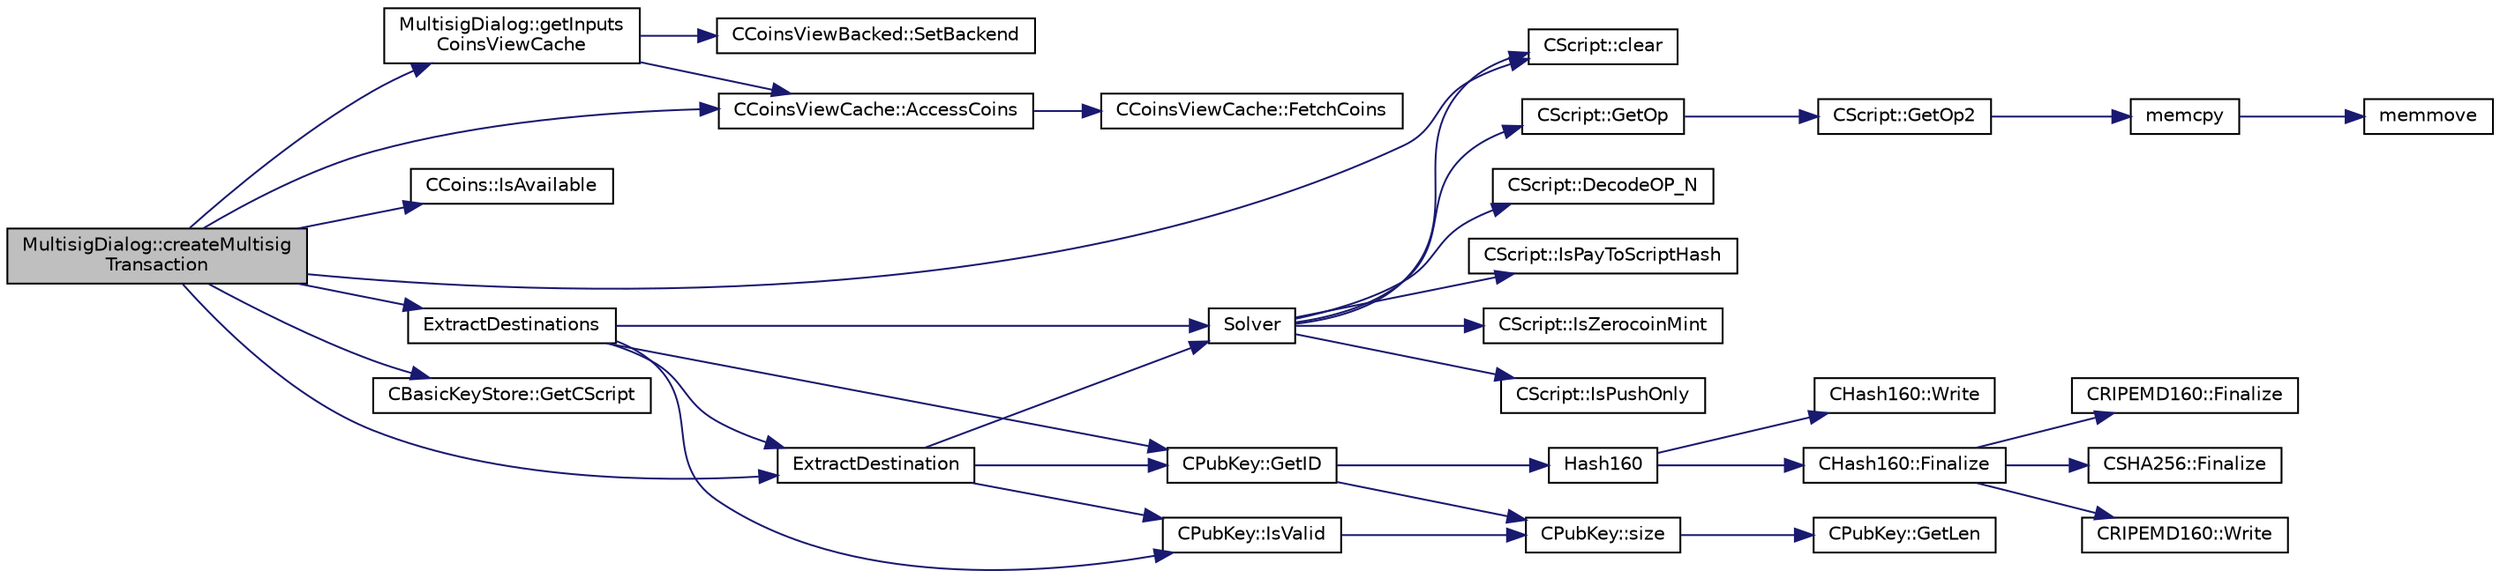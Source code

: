 digraph "MultisigDialog::createMultisigTransaction"
{
  edge [fontname="Helvetica",fontsize="10",labelfontname="Helvetica",labelfontsize="10"];
  node [fontname="Helvetica",fontsize="10",shape=record];
  rankdir="LR";
  Node147 [label="MultisigDialog::createMultisig\lTransaction",height=0.2,width=0.4,color="black", fillcolor="grey75", style="filled", fontcolor="black"];
  Node147 -> Node148 [color="midnightblue",fontsize="10",style="solid",fontname="Helvetica"];
  Node148 [label="MultisigDialog::getInputs\lCoinsViewCache",height=0.2,width=0.4,color="black", fillcolor="white", style="filled",URL="$class_multisig_dialog.html#a5d4d879731c8b423401a9b1724a20eab"];
  Node148 -> Node149 [color="midnightblue",fontsize="10",style="solid",fontname="Helvetica"];
  Node149 [label="CCoinsViewBacked::SetBackend",height=0.2,width=0.4,color="black", fillcolor="white", style="filled",URL="$class_c_coins_view_backed.html#a7eaddfbfd401a95c2fda2a8d8feaaf73"];
  Node148 -> Node150 [color="midnightblue",fontsize="10",style="solid",fontname="Helvetica"];
  Node150 [label="CCoinsViewCache::AccessCoins",height=0.2,width=0.4,color="black", fillcolor="white", style="filled",URL="$class_c_coins_view_cache.html#a8e5341e8b01233949d6170dd4d1fd75d",tooltip="Return a pointer to CCoins in the cache, or NULL if not found. "];
  Node150 -> Node151 [color="midnightblue",fontsize="10",style="solid",fontname="Helvetica"];
  Node151 [label="CCoinsViewCache::FetchCoins",height=0.2,width=0.4,color="black", fillcolor="white", style="filled",URL="$class_c_coins_view_cache.html#a7d385628b7d821d2d5b6c5aaf1734616"];
  Node147 -> Node150 [color="midnightblue",fontsize="10",style="solid",fontname="Helvetica"];
  Node147 -> Node152 [color="midnightblue",fontsize="10",style="solid",fontname="Helvetica"];
  Node152 [label="CCoins::IsAvailable",height=0.2,width=0.4,color="black", fillcolor="white", style="filled",URL="$class_c_coins.html#aa645bc3d18f74e91430ac178a9d28ee4",tooltip="check whether a particular output is still available "];
  Node147 -> Node153 [color="midnightblue",fontsize="10",style="solid",fontname="Helvetica"];
  Node153 [label="ExtractDestination",height=0.2,width=0.4,color="black", fillcolor="white", style="filled",URL="$standard_8cpp.html#a951f7e601746ae076afdf3169ecca2fc"];
  Node153 -> Node154 [color="midnightblue",fontsize="10",style="solid",fontname="Helvetica"];
  Node154 [label="Solver",height=0.2,width=0.4,color="black", fillcolor="white", style="filled",URL="$standard_8cpp.html#a6ee6be50bff44464e905680c6fcee6dc",tooltip="Return public keys or hashes from scriptPubKey, for &#39;standard&#39; transaction types. ..."];
  Node154 -> Node155 [color="midnightblue",fontsize="10",style="solid",fontname="Helvetica"];
  Node155 [label="CScript::IsPayToScriptHash",height=0.2,width=0.4,color="black", fillcolor="white", style="filled",URL="$class_c_script.html#a0c3729c606d318923dc06f95d85a0971"];
  Node154 -> Node156 [color="midnightblue",fontsize="10",style="solid",fontname="Helvetica"];
  Node156 [label="CScript::IsZerocoinMint",height=0.2,width=0.4,color="black", fillcolor="white", style="filled",URL="$class_c_script.html#aadeaf93bd9c00abc9e20d082051adac8"];
  Node154 -> Node157 [color="midnightblue",fontsize="10",style="solid",fontname="Helvetica"];
  Node157 [label="CScript::IsPushOnly",height=0.2,width=0.4,color="black", fillcolor="white", style="filled",URL="$class_c_script.html#a090905f875fa5a40e616b319de8e973f",tooltip="Called by IsStandardTx and P2SH/BIP62 VerifyScript (which makes it consensus-critical). "];
  Node154 -> Node158 [color="midnightblue",fontsize="10",style="solid",fontname="Helvetica"];
  Node158 [label="CScript::clear",height=0.2,width=0.4,color="black", fillcolor="white", style="filled",URL="$class_c_script.html#a7b2baf842621f07c4939408acf63377c"];
  Node154 -> Node159 [color="midnightblue",fontsize="10",style="solid",fontname="Helvetica"];
  Node159 [label="CScript::GetOp",height=0.2,width=0.4,color="black", fillcolor="white", style="filled",URL="$class_c_script.html#a94635ed93d8d244ec3acfa83f9ecfe5f"];
  Node159 -> Node160 [color="midnightblue",fontsize="10",style="solid",fontname="Helvetica"];
  Node160 [label="CScript::GetOp2",height=0.2,width=0.4,color="black", fillcolor="white", style="filled",URL="$class_c_script.html#aac2dbe75742054049b0c6de0e9473ef0"];
  Node160 -> Node161 [color="midnightblue",fontsize="10",style="solid",fontname="Helvetica"];
  Node161 [label="memcpy",height=0.2,width=0.4,color="black", fillcolor="white", style="filled",URL="$glibc__compat_8cpp.html#a0f46826ab0466591e136db24394923cf"];
  Node161 -> Node162 [color="midnightblue",fontsize="10",style="solid",fontname="Helvetica"];
  Node162 [label="memmove",height=0.2,width=0.4,color="black", fillcolor="white", style="filled",URL="$glibc__compat_8cpp.html#a9778d49e9029dd75bc53ecbbf9f5e9a1"];
  Node154 -> Node163 [color="midnightblue",fontsize="10",style="solid",fontname="Helvetica"];
  Node163 [label="CScript::DecodeOP_N",height=0.2,width=0.4,color="black", fillcolor="white", style="filled",URL="$class_c_script.html#a7f975fca06b3e9a17da8ba23c7647e2e",tooltip="Encode/decode small integers: "];
  Node153 -> Node164 [color="midnightblue",fontsize="10",style="solid",fontname="Helvetica"];
  Node164 [label="CPubKey::IsValid",height=0.2,width=0.4,color="black", fillcolor="white", style="filled",URL="$class_c_pub_key.html#a4fa94293cf8577fd039b9a133f6c7f30"];
  Node164 -> Node165 [color="midnightblue",fontsize="10",style="solid",fontname="Helvetica"];
  Node165 [label="CPubKey::size",height=0.2,width=0.4,color="black", fillcolor="white", style="filled",URL="$class_c_pub_key.html#a6bb28fcf0a5f799c69f5b7269363b309",tooltip="Simple read-only vector-like interface to the pubkey data. "];
  Node165 -> Node166 [color="midnightblue",fontsize="10",style="solid",fontname="Helvetica"];
  Node166 [label="CPubKey::GetLen",height=0.2,width=0.4,color="black", fillcolor="white", style="filled",URL="$class_c_pub_key.html#a7dc71b3f037c84268dc22de97d7b65fb",tooltip="Compute the length of a pubkey with a given first byte. "];
  Node153 -> Node167 [color="midnightblue",fontsize="10",style="solid",fontname="Helvetica"];
  Node167 [label="CPubKey::GetID",height=0.2,width=0.4,color="black", fillcolor="white", style="filled",URL="$class_c_pub_key.html#a2675f7e6f72eff68e7a5227289feb021",tooltip="Get the KeyID of this public key (hash of its serialization) "];
  Node167 -> Node168 [color="midnightblue",fontsize="10",style="solid",fontname="Helvetica"];
  Node168 [label="Hash160",height=0.2,width=0.4,color="black", fillcolor="white", style="filled",URL="$hash_8h.html#a4490f70ddae16e9e48460a0416a48a6b",tooltip="Compute the 160-bit hash an object. "];
  Node168 -> Node169 [color="midnightblue",fontsize="10",style="solid",fontname="Helvetica"];
  Node169 [label="CHash160::Write",height=0.2,width=0.4,color="black", fillcolor="white", style="filled",URL="$class_c_hash160.html#af56cdd9443013eb68b246aa8450217f2"];
  Node168 -> Node170 [color="midnightblue",fontsize="10",style="solid",fontname="Helvetica"];
  Node170 [label="CHash160::Finalize",height=0.2,width=0.4,color="black", fillcolor="white", style="filled",URL="$class_c_hash160.html#a9bb08e1772002ae1a5d85017ba7952ee"];
  Node170 -> Node171 [color="midnightblue",fontsize="10",style="solid",fontname="Helvetica"];
  Node171 [label="CSHA256::Finalize",height=0.2,width=0.4,color="black", fillcolor="white", style="filled",URL="$class_c_s_h_a256.html#a4259230be0caefa590bc324fc12b9b90"];
  Node170 -> Node172 [color="midnightblue",fontsize="10",style="solid",fontname="Helvetica"];
  Node172 [label="CRIPEMD160::Write",height=0.2,width=0.4,color="black", fillcolor="white", style="filled",URL="$class_c_r_i_p_e_m_d160.html#a221143b9d94af623d07c4f4ba1bf6007"];
  Node170 -> Node173 [color="midnightblue",fontsize="10",style="solid",fontname="Helvetica"];
  Node173 [label="CRIPEMD160::Finalize",height=0.2,width=0.4,color="black", fillcolor="white", style="filled",URL="$class_c_r_i_p_e_m_d160.html#a2a11566fbf9d1339b819833313fc4e51"];
  Node167 -> Node165 [color="midnightblue",fontsize="10",style="solid",fontname="Helvetica"];
  Node147 -> Node174 [color="midnightblue",fontsize="10",style="solid",fontname="Helvetica"];
  Node174 [label="CBasicKeyStore::GetCScript",height=0.2,width=0.4,color="black", fillcolor="white", style="filled",URL="$class_c_basic_key_store.html#a975abe0f2efa3e0e2270d3714d73010a"];
  Node147 -> Node175 [color="midnightblue",fontsize="10",style="solid",fontname="Helvetica"];
  Node175 [label="ExtractDestinations",height=0.2,width=0.4,color="black", fillcolor="white", style="filled",URL="$standard_8cpp.html#a6948ee6aa422ed8a5ffe06ddc77a55d8"];
  Node175 -> Node154 [color="midnightblue",fontsize="10",style="solid",fontname="Helvetica"];
  Node175 -> Node164 [color="midnightblue",fontsize="10",style="solid",fontname="Helvetica"];
  Node175 -> Node167 [color="midnightblue",fontsize="10",style="solid",fontname="Helvetica"];
  Node175 -> Node153 [color="midnightblue",fontsize="10",style="solid",fontname="Helvetica"];
  Node147 -> Node158 [color="midnightblue",fontsize="10",style="solid",fontname="Helvetica"];
}
